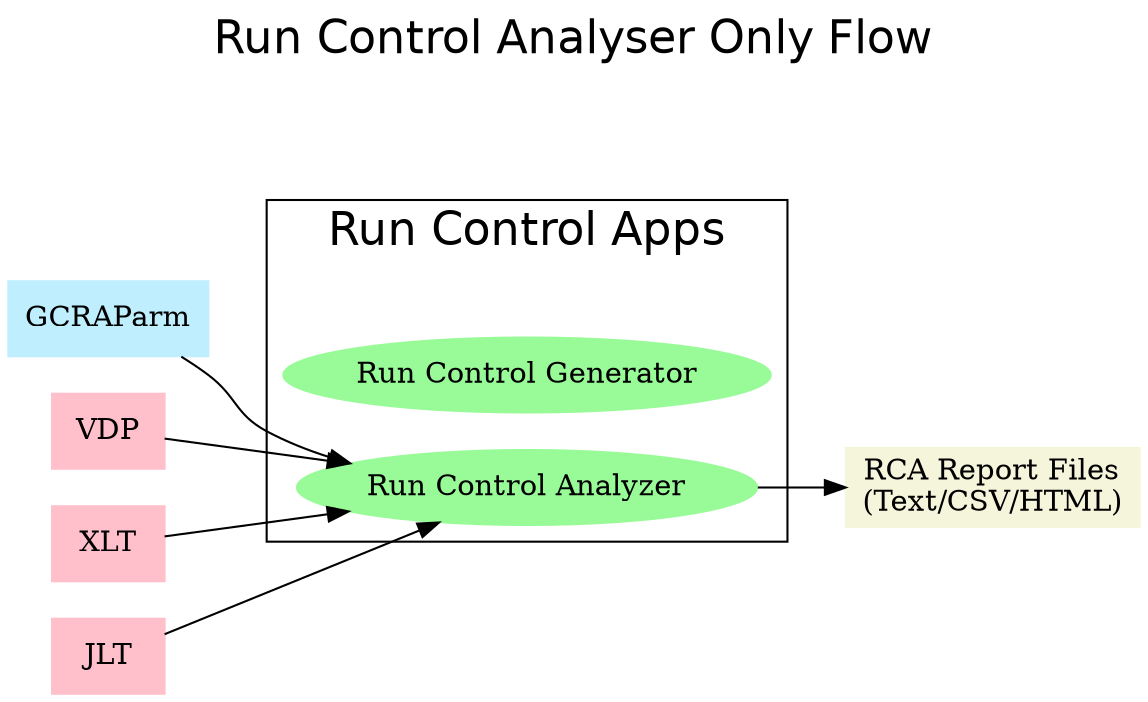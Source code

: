 digraph RunControlGeneratoFileFlowr {
rankdir=LR
//Nodes
graph [label="Run Control Analyser Only Flow\n\n\n", labelloc=t, labeljust=center, fontname=Helvetica, fontsize=22];
labeljust=center;

subgraph cluster_rcapps {
    label = "Run Control Apps\n\n";
    node [shape = plaintext;];
    RCG[label="Run Control Generator" shape=oval style=filled color=PaleGreen]
    RCA[label="Run Control Analyzer" shape=oval style=filled color=PaleGreen]
}

RAP[label="GCRAParm" shape=rect style=filled color=lightblue1]
VDP[label="VDP" shape=rect style=filled color=pink ]
XLT[label="XLT" shape=rect style=filled color=pink ]
JLT[label="JLT" shape=rect style=filled color=pink ]
HTM[label="RCA Report Files\n(Text/CSV/HTML)" shape=rect style=filled color=beige ]


RAP -> RCA

VDP -> RCA [ltail=cluster_rcapps ]
XLT -> RCA
JLT -> RCA

RCA -> HTM

}
